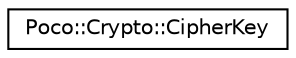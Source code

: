 digraph "Graphical Class Hierarchy"
{
 // LATEX_PDF_SIZE
  edge [fontname="Helvetica",fontsize="10",labelfontname="Helvetica",labelfontsize="10"];
  node [fontname="Helvetica",fontsize="10",shape=record];
  rankdir="LR";
  Node0 [label="Poco::Crypto::CipherKey",height=0.2,width=0.4,color="black", fillcolor="white", style="filled",URL="$classPoco_1_1Crypto_1_1CipherKey.html",tooltip=" "];
}
